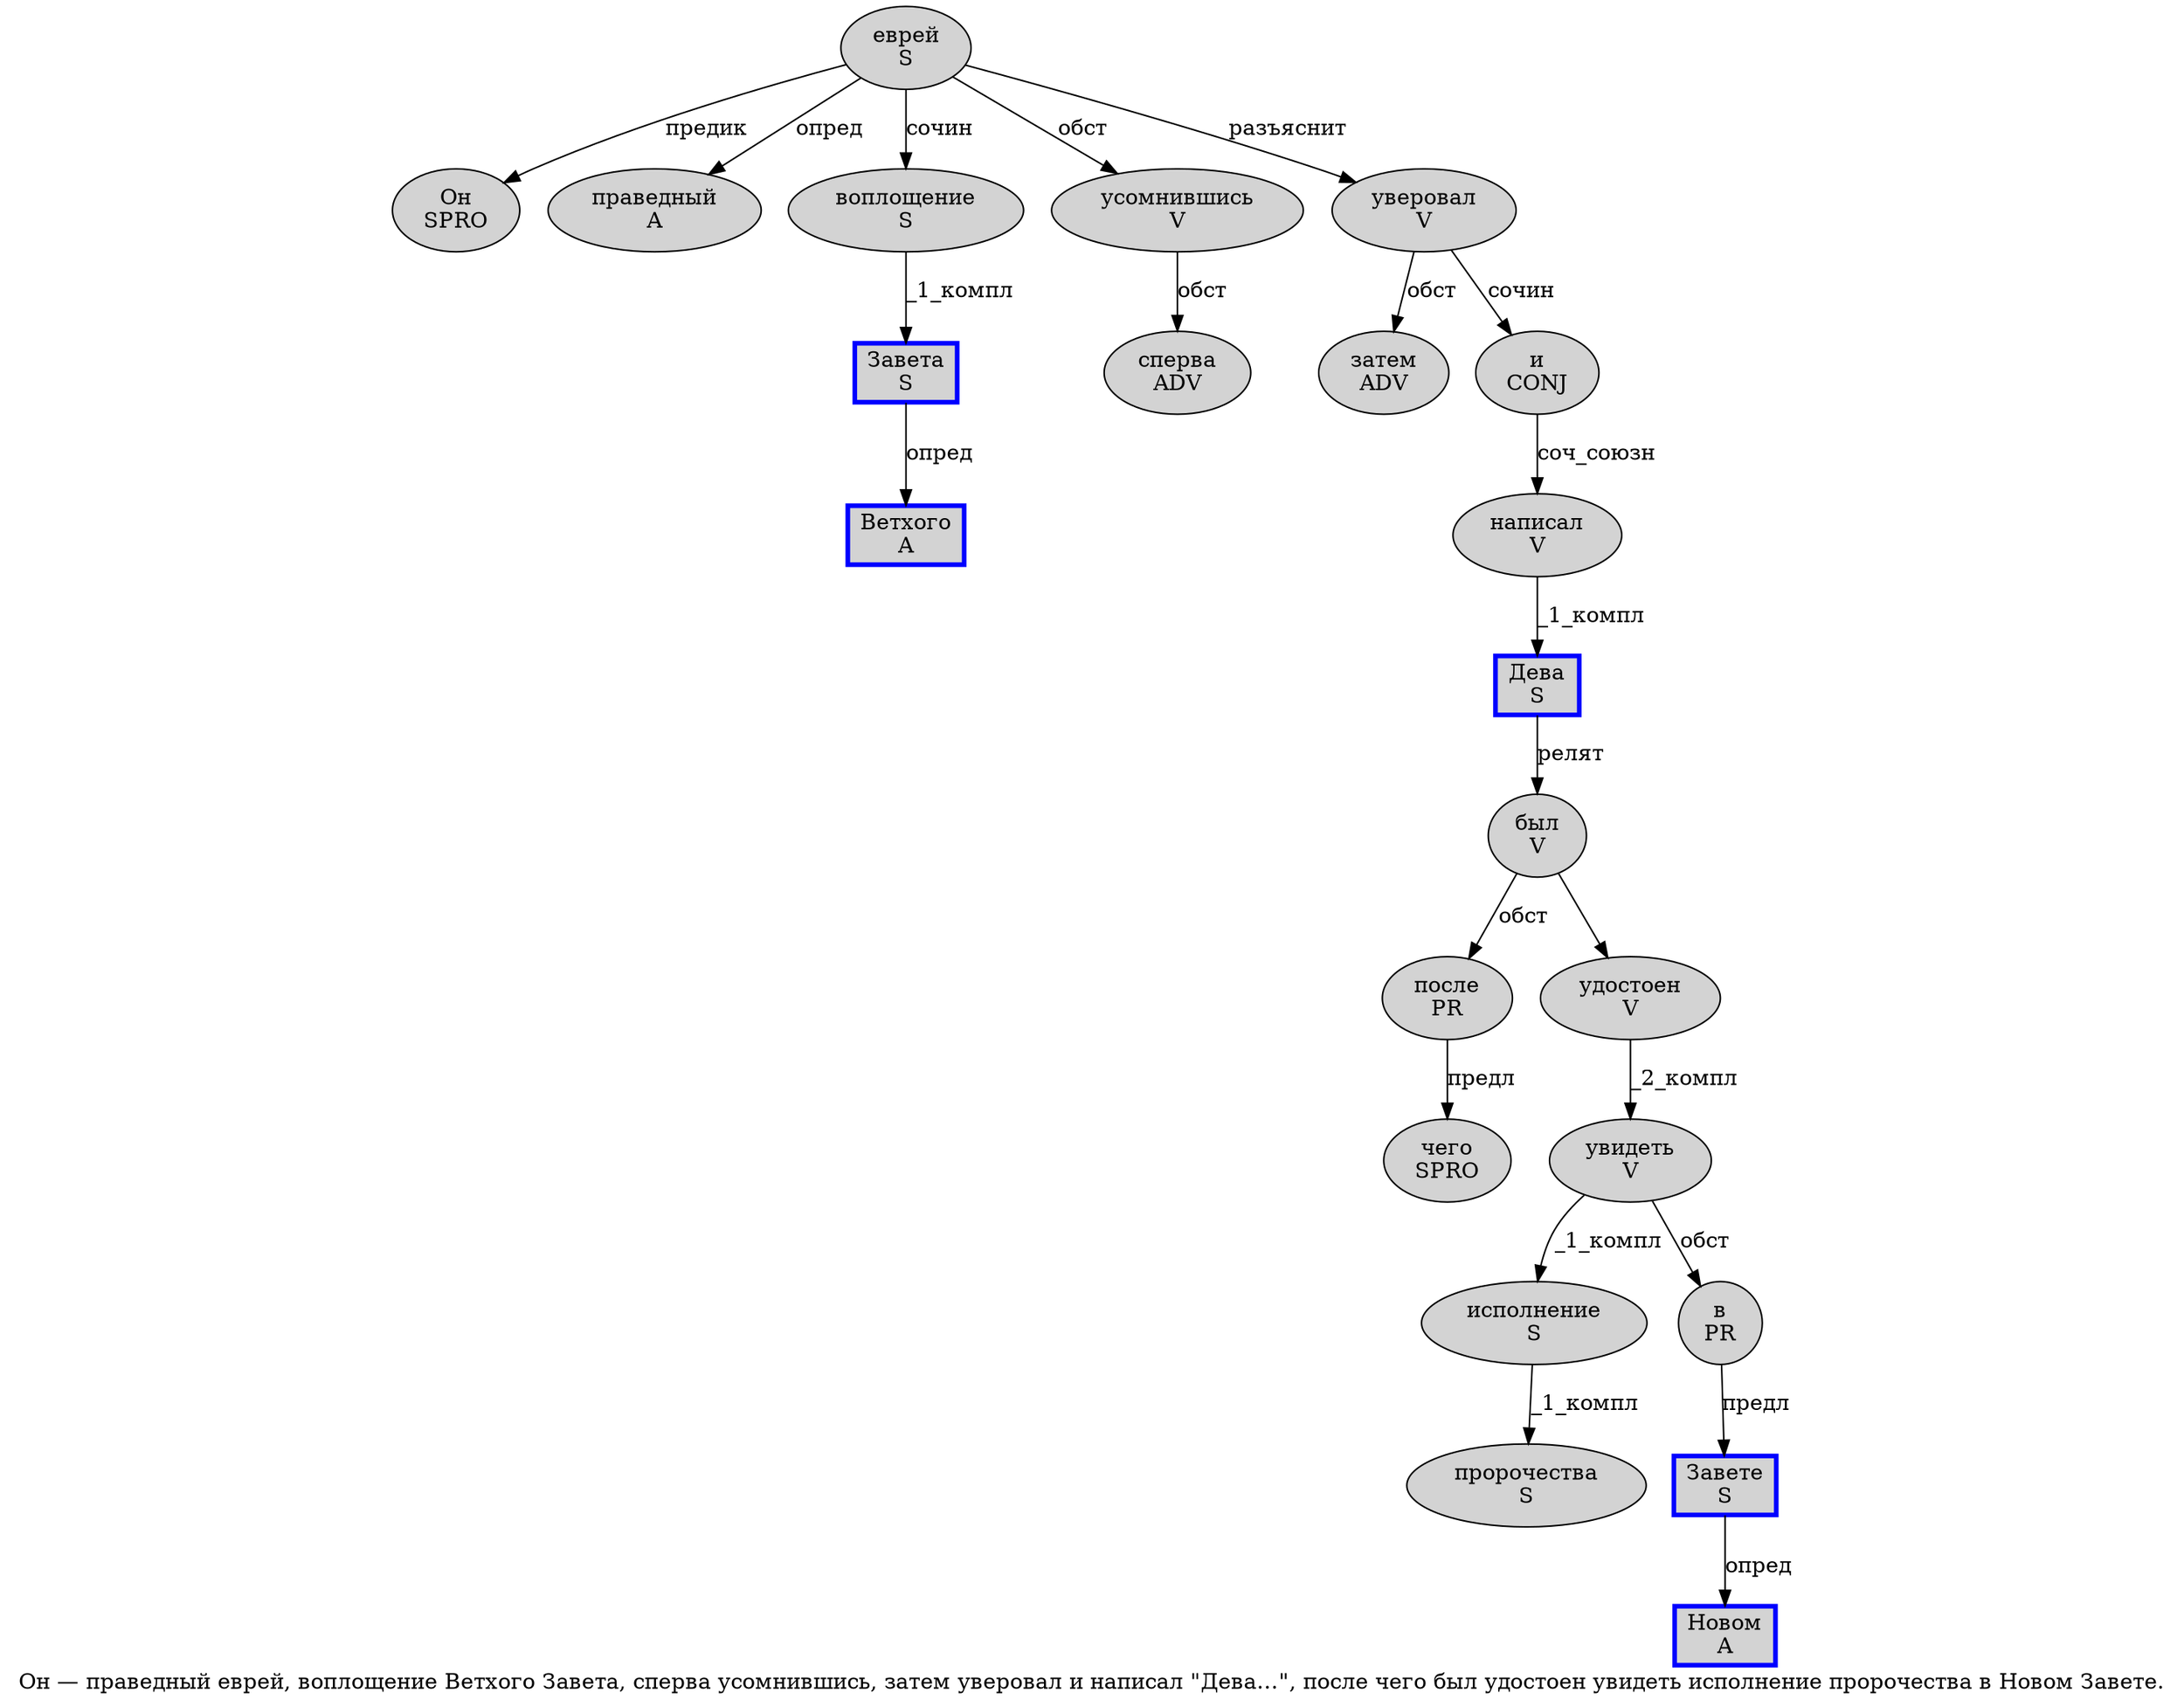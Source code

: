 digraph SENTENCE_554 {
	graph [label="Он — праведный еврей, воплощение Ветхого Завета, сперва усомнившись, затем уверовал и написал \"Дева…\", после чего был удостоен увидеть исполнение пророчества в Новом Завете."]
	node [style=filled]
		0 [label="Он
SPRO" color="" fillcolor=lightgray penwidth=1 shape=ellipse]
		2 [label="праведный
A" color="" fillcolor=lightgray penwidth=1 shape=ellipse]
		3 [label="еврей
S" color="" fillcolor=lightgray penwidth=1 shape=ellipse]
		5 [label="воплощение
S" color="" fillcolor=lightgray penwidth=1 shape=ellipse]
		6 [label="Ветхого
A" color=blue fillcolor=lightgray penwidth=3 shape=box]
		7 [label="Завета
S" color=blue fillcolor=lightgray penwidth=3 shape=box]
		9 [label="сперва
ADV" color="" fillcolor=lightgray penwidth=1 shape=ellipse]
		10 [label="усомнившись
V" color="" fillcolor=lightgray penwidth=1 shape=ellipse]
		12 [label="затем
ADV" color="" fillcolor=lightgray penwidth=1 shape=ellipse]
		13 [label="уверовал
V" color="" fillcolor=lightgray penwidth=1 shape=ellipse]
		14 [label="и
CONJ" color="" fillcolor=lightgray penwidth=1 shape=ellipse]
		15 [label="написал
V" color="" fillcolor=lightgray penwidth=1 shape=ellipse]
		17 [label="Дева
S" color=blue fillcolor=lightgray penwidth=3 shape=box]
		21 [label="после
PR" color="" fillcolor=lightgray penwidth=1 shape=ellipse]
		22 [label="чего
SPRO" color="" fillcolor=lightgray penwidth=1 shape=ellipse]
		23 [label="был
V" color="" fillcolor=lightgray penwidth=1 shape=ellipse]
		24 [label="удостоен
V" color="" fillcolor=lightgray penwidth=1 shape=ellipse]
		25 [label="увидеть
V" color="" fillcolor=lightgray penwidth=1 shape=ellipse]
		26 [label="исполнение
S" color="" fillcolor=lightgray penwidth=1 shape=ellipse]
		27 [label="пророчества
S" color="" fillcolor=lightgray penwidth=1 shape=ellipse]
		28 [label="в
PR" color="" fillcolor=lightgray penwidth=1 shape=ellipse]
		29 [label="Новом
A" color=blue fillcolor=lightgray penwidth=3 shape=box]
		30 [label="Завете
S" color=blue fillcolor=lightgray penwidth=3 shape=box]
			23 -> 21 [label="обст"]
			23 -> 24
			28 -> 30 [label="предл"]
			5 -> 7 [label="_1_компл"]
			24 -> 25 [label="_2_компл"]
			3 -> 0 [label="предик"]
			3 -> 2 [label="опред"]
			3 -> 5 [label="сочин"]
			3 -> 10 [label="обст"]
			3 -> 13 [label="разъяснит"]
			21 -> 22 [label="предл"]
			14 -> 15 [label="соч_союзн"]
			13 -> 12 [label="обст"]
			13 -> 14 [label="сочин"]
			30 -> 29 [label="опред"]
			15 -> 17 [label="_1_компл"]
			17 -> 23 [label="релят"]
			25 -> 26 [label="_1_компл"]
			25 -> 28 [label="обст"]
			7 -> 6 [label="опред"]
			26 -> 27 [label="_1_компл"]
			10 -> 9 [label="обст"]
}